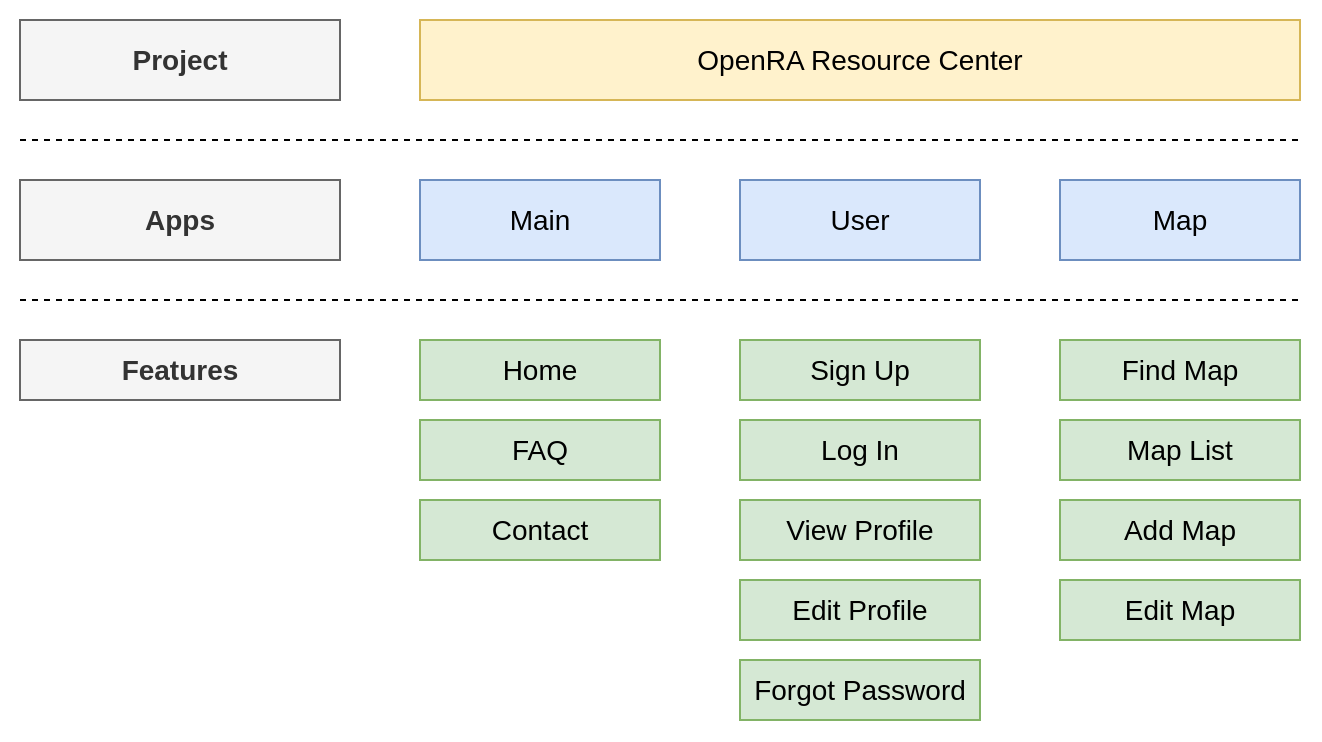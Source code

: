 <mxfile version="12.4.3" type="device" pages="1"><diagram id="2W2yEfhI5U3pOa21IRkw" name="Page-1"><mxGraphModel dx="916" dy="785" grid="1" gridSize="10" guides="1" tooltips="1" connect="1" arrows="1" fold="1" page="1" pageScale="1" pageWidth="827" pageHeight="1169" math="0" shadow="0"><root><mxCell id="0"/><mxCell id="1" parent="0"/><mxCell id="LYipyrn3UewR5gj6cCLR-23" value="" style="rounded=0;whiteSpace=wrap;html=1;strokeColor=none;" parent="1" vertex="1"><mxGeometry x="30" y="30" width="660" height="370" as="geometry"/></mxCell><mxCell id="LYipyrn3UewR5gj6cCLR-1" value="Main" style="rounded=0;whiteSpace=wrap;html=1;fillColor=#dae8fc;strokeColor=#6c8ebf;fontSize=14;" parent="1" vertex="1"><mxGeometry x="240" y="120" width="120" height="40" as="geometry"/></mxCell><mxCell id="LYipyrn3UewR5gj6cCLR-2" value="OpenRA Resource Center" style="rounded=0;whiteSpace=wrap;html=1;fillColor=#fff2cc;strokeColor=#d6b656;fontSize=14;" parent="1" vertex="1"><mxGeometry x="240" y="40" width="440" height="40" as="geometry"/></mxCell><mxCell id="LYipyrn3UewR5gj6cCLR-3" value="User" style="rounded=0;whiteSpace=wrap;html=1;fillColor=#dae8fc;strokeColor=#6c8ebf;fontSize=14;" parent="1" vertex="1"><mxGeometry x="400" y="120" width="120" height="40" as="geometry"/></mxCell><mxCell id="LYipyrn3UewR5gj6cCLR-4" value="Map" style="rounded=0;whiteSpace=wrap;html=1;fillColor=#dae8fc;strokeColor=#6c8ebf;fontSize=14;" parent="1" vertex="1"><mxGeometry x="560" y="120" width="120" height="40" as="geometry"/></mxCell><mxCell id="LYipyrn3UewR5gj6cCLR-5" value="Sign Up" style="rounded=0;whiteSpace=wrap;html=1;fillColor=#d5e8d4;strokeColor=#82b366;fontSize=14;" parent="1" vertex="1"><mxGeometry x="400" y="200" width="120" height="30" as="geometry"/></mxCell><mxCell id="LYipyrn3UewR5gj6cCLR-6" value="Project" style="rounded=0;whiteSpace=wrap;html=1;fillColor=#f5f5f5;strokeColor=#666666;fontColor=#333333;fontStyle=1;fontSize=14;" parent="1" vertex="1"><mxGeometry x="40" y="40" width="160" height="40" as="geometry"/></mxCell><mxCell id="LYipyrn3UewR5gj6cCLR-7" value="Apps" style="rounded=0;whiteSpace=wrap;html=1;fillColor=#f5f5f5;strokeColor=#666666;fontColor=#333333;fontStyle=1;fontSize=14;" parent="1" vertex="1"><mxGeometry x="40" y="120" width="160" height="40" as="geometry"/></mxCell><mxCell id="LYipyrn3UewR5gj6cCLR-8" value="Features" style="rounded=0;whiteSpace=wrap;html=1;fillColor=#f5f5f5;strokeColor=#666666;fontColor=#333333;fontStyle=1;fontSize=14;" parent="1" vertex="1"><mxGeometry x="40" y="200" width="160" height="30" as="geometry"/></mxCell><mxCell id="LYipyrn3UewR5gj6cCLR-9" value="Log In" style="rounded=0;whiteSpace=wrap;html=1;fillColor=#d5e8d4;strokeColor=#82b366;fontSize=14;" parent="1" vertex="1"><mxGeometry x="400" y="240" width="120" height="30" as="geometry"/></mxCell><mxCell id="LYipyrn3UewR5gj6cCLR-10" value="View Profile" style="rounded=0;whiteSpace=wrap;html=1;fillColor=#d5e8d4;strokeColor=#82b366;fontSize=14;" parent="1" vertex="1"><mxGeometry x="400" y="280" width="120" height="30" as="geometry"/></mxCell><mxCell id="LYipyrn3UewR5gj6cCLR-11" value="Edit Profile" style="rounded=0;whiteSpace=wrap;html=1;fillColor=#d5e8d4;strokeColor=#82b366;fontSize=14;" parent="1" vertex="1"><mxGeometry x="400" y="320" width="120" height="30" as="geometry"/></mxCell><mxCell id="LYipyrn3UewR5gj6cCLR-12" value="Forgot Password" style="rounded=0;whiteSpace=wrap;html=1;fillColor=#d5e8d4;strokeColor=#82b366;fontSize=14;" parent="1" vertex="1"><mxGeometry x="400" y="360" width="120" height="30" as="geometry"/></mxCell><mxCell id="LYipyrn3UewR5gj6cCLR-13" value="Home" style="rounded=0;whiteSpace=wrap;html=1;fillColor=#d5e8d4;strokeColor=#82b366;fontSize=14;" parent="1" vertex="1"><mxGeometry x="240" y="200" width="120" height="30" as="geometry"/></mxCell><mxCell id="LYipyrn3UewR5gj6cCLR-14" value="FAQ" style="rounded=0;whiteSpace=wrap;html=1;fillColor=#d5e8d4;strokeColor=#82b366;fontSize=14;" parent="1" vertex="1"><mxGeometry x="240" y="240" width="120" height="30" as="geometry"/></mxCell><mxCell id="LYipyrn3UewR5gj6cCLR-15" value="Contact" style="rounded=0;whiteSpace=wrap;html=1;fillColor=#d5e8d4;strokeColor=#82b366;fontSize=14;" parent="1" vertex="1"><mxGeometry x="240" y="280" width="120" height="30" as="geometry"/></mxCell><mxCell id="LYipyrn3UewR5gj6cCLR-16" value="Find Map" style="rounded=0;whiteSpace=wrap;html=1;fillColor=#d5e8d4;strokeColor=#82b366;fontSize=14;" parent="1" vertex="1"><mxGeometry x="560" y="200" width="120" height="30" as="geometry"/></mxCell><mxCell id="LYipyrn3UewR5gj6cCLR-17" value="Map List" style="rounded=0;whiteSpace=wrap;html=1;fillColor=#d5e8d4;strokeColor=#82b366;fontSize=14;" parent="1" vertex="1"><mxGeometry x="560" y="240" width="120" height="30" as="geometry"/></mxCell><mxCell id="LYipyrn3UewR5gj6cCLR-18" value="Add Map" style="rounded=0;whiteSpace=wrap;html=1;fillColor=#d5e8d4;strokeColor=#82b366;fontSize=14;" parent="1" vertex="1"><mxGeometry x="560" y="280" width="120" height="30" as="geometry"/></mxCell><mxCell id="LYipyrn3UewR5gj6cCLR-19" value="Edit Map" style="rounded=0;whiteSpace=wrap;html=1;fillColor=#d5e8d4;strokeColor=#82b366;fontSize=14;" parent="1" vertex="1"><mxGeometry x="560" y="320" width="120" height="30" as="geometry"/></mxCell><mxCell id="LYipyrn3UewR5gj6cCLR-20" value="" style="endArrow=none;dashed=1;html=1;" parent="1" edge="1"><mxGeometry width="50" height="50" relative="1" as="geometry"><mxPoint x="40" y="100" as="sourcePoint"/><mxPoint x="680" y="100" as="targetPoint"/></mxGeometry></mxCell><mxCell id="LYipyrn3UewR5gj6cCLR-21" value="" style="endArrow=none;dashed=1;html=1;" parent="1" edge="1"><mxGeometry width="50" height="50" relative="1" as="geometry"><mxPoint x="40" y="180" as="sourcePoint"/><mxPoint x="680" y="180" as="targetPoint"/></mxGeometry></mxCell></root></mxGraphModel></diagram></mxfile>